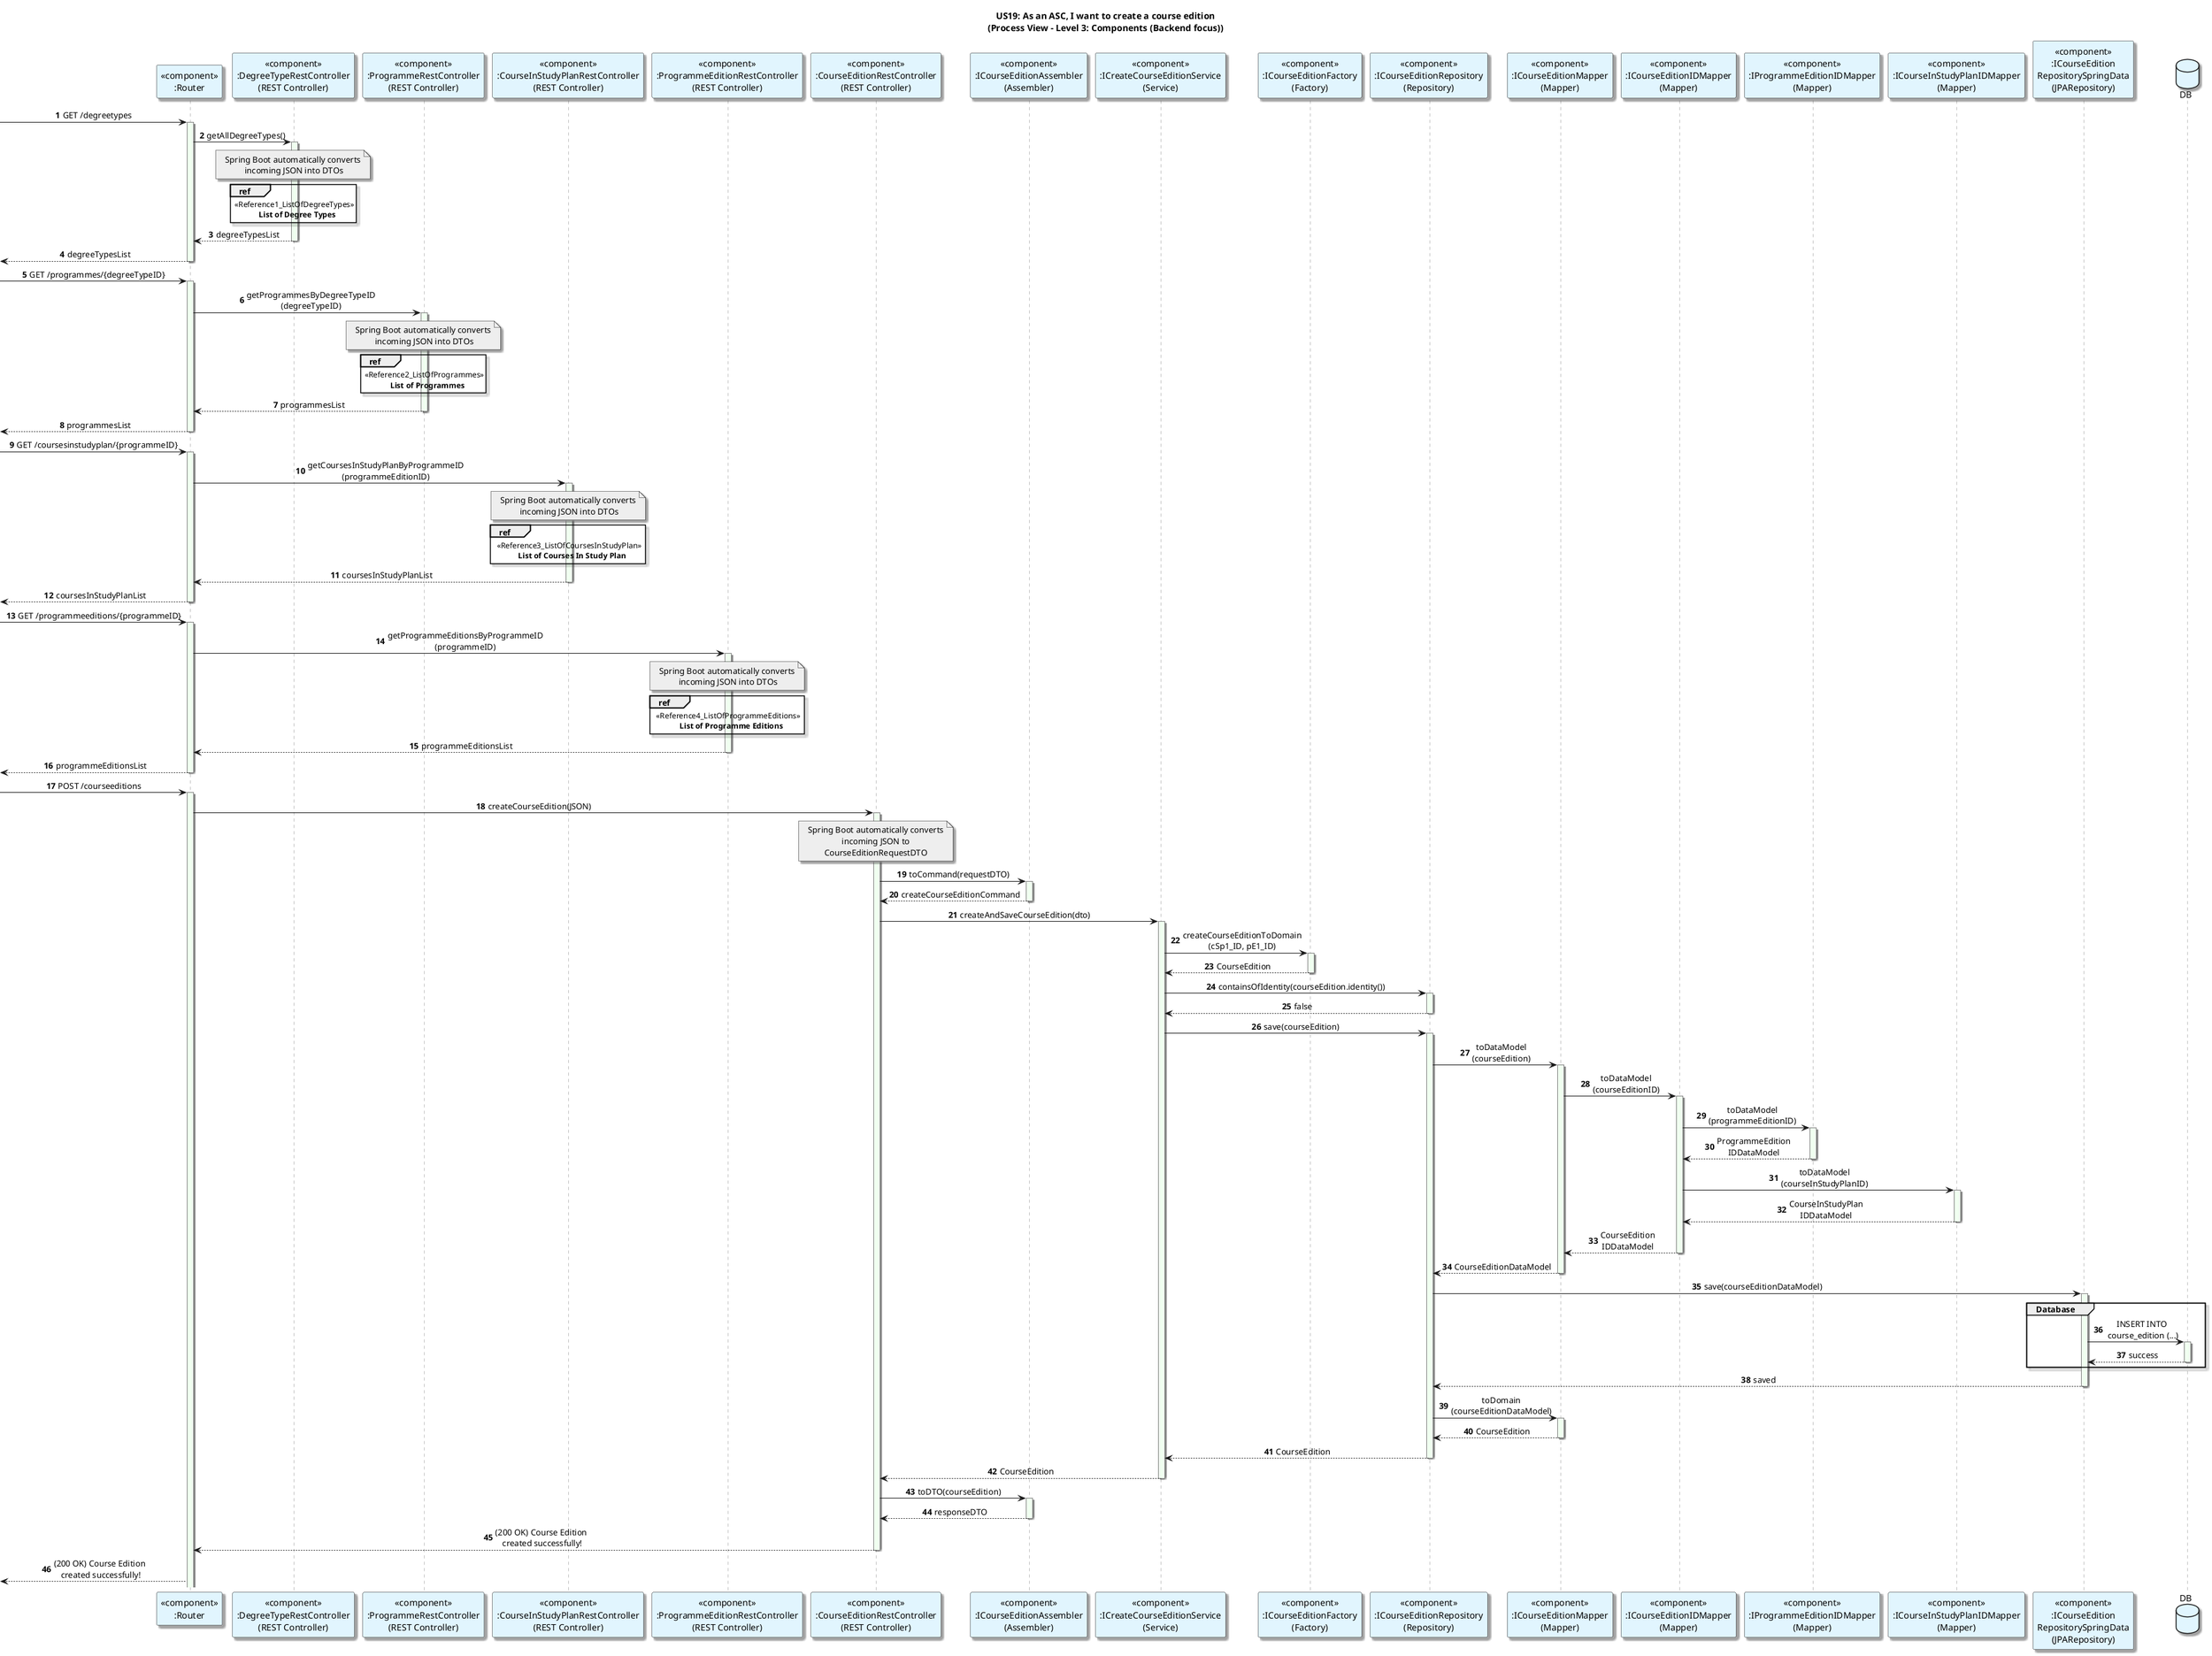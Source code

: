 @startuml
title: US19: As an ASC, I want to create a course edition\n(Process View - Level 3: Components (Backend focus))
autonumber

skinparam {
  ActivityPadding 2
  ActivityMargin 2
  BoxPadding 2
}
skinparam sequence {
    LifeLineBorderColor Grey
    LifeLineBackgroundColor HoneyDew
}
skinparam defaultTextAlignment center
skinparam shadowing true

participant "<<component>>\n:Router" as router #E1F5FE
participant "<<component>>\n:DegreeTypeRestController\n(REST Controller)" as DegreeTypeController #E1F5FE
participant "<<component>>\n:ProgrammeRestController\n(REST Controller)" as ProgrammeController #E1F5FE
participant "<<component>>\n:CourseInStudyPlanRestController\n(REST Controller)" as CSPController #E1F5FE
participant "<<component>>\n:ProgrammeEditionRestController\n(REST Controller)" as PEController #E1F5FE
participant "<<component>>\n:CourseEditionRestController\n(REST Controller)" as Controller #E1F5FE
participant "<<component>>\n:ICourseEditionAssembler\n(Assembler)" as Assembler #E1F5FE
participant "<<component>>\n:ICreateCourseEditionService\n(Service)" as Service #E1F5FE
participant "<<component>>\n:ICourseEditionFactory\n(Factory)" as CourseEditionFactory #E1F5FE
participant "<<component>>\n:ICourseEditionRepository\n(Repository)" as Repository #E1F5FE
participant "<<component>>\n:ICourseEditionMapper\n(Mapper)" as Mapper #E1F5FE
participant "<<component>>\n:ICourseEditionIDMapper\n(Mapper)" as IDMapper #E1F5FE
participant "<<component>>\n:IProgrammeEditionIDMapper\n(Mapper)" as PEMapper #E1F5FE
participant "<<component>>\n:ICourseInStudyPlanIDMapper\n(Mapper)" as CSPMapper #E1F5FE
participant "<<component>>\n:ICourseEdition\nRepositorySpringData\n(JPARepository)" as SpringData #E1F5FE

database DB as Database #E1F5FE

-> router: GET /degreetypes
activate router
router -> DegreeTypeController: getAllDegreeTypes()
activate DegreeTypeController
note over DegreeTypeController #EEEEEE
Spring Boot automatically converts
 incoming JSON into DTOs
end note
ref over DegreeTypeController
<<Reference1_ListOfDegreeTypes>>
   <b>List of Degree Types</b>
end ref
DegreeTypeController --> router: degreeTypesList
deactivate DegreeTypeController
<-- router: degreeTypesList
deactivate router

-> router: GET /programmes/{degreeTypeID}
activate router
router -> ProgrammeController: getProgrammesByDegreeTypeID\n(degreeTypeID)
activate ProgrammeController
note over ProgrammeController #EEEEEE
Spring Boot automatically converts
 incoming JSON into DTOs
end note
ref over ProgrammeController
<<Reference2_ListOfProgrammes>>
   <b>List of Programmes</b>
end ref
ProgrammeController --> router: programmesList
deactivate ProgrammeController
<-- router: programmesList
deactivate router

-> router: GET /coursesinstudyplan/{programmeID}
activate router
router -> CSPController: getCoursesInStudyPlanByProgrammeID\n(programmeEditionID)
activate CSPController
note over CSPController #EEEEEE
Spring Boot automatically converts
 incoming JSON into DTOs
end note
ref over CSPController
<<Reference3_ListOfCoursesInStudyPlan>>
   <b>List of Courses In Study Plan</b>
end ref
CSPController --> router: coursesInStudyPlanList
deactivate CSPController
<-- router: coursesInStudyPlanList
deactivate router

-> router: GET /programmeeditions/{programmeID}
activate router
router -> PEController: getProgrammeEditionsByProgrammeID\n(programmeID)
activate PEController
note over PEController #EEEEEE
Spring Boot automatically converts
 incoming JSON into DTOs
end note
ref over PEController
<<Reference4_ListOfProgrammeEditions>>
   <b>List of Programme Editions</b>
end ref
PEController --> router: programmeEditionsList
deactivate PEController
<-- router: programmeEditionsList
deactivate router

-> router: POST /courseeditions
activate router
router -> Controller: createCourseEdition(JSON)

activate Controller

note over Controller #EEEEEE
Spring Boot automatically converts
incoming JSON to
CourseEditionRequestDTO
end note


Controller -> Assembler: toCommand(requestDTO)
activate Assembler
Assembler --> Controller: createCourseEditionCommand
deactivate Assembler



Controller -> Service: createAndSaveCourseEdition(dto)
activate Service


Service -> CourseEditionFactory: createCourseEditionToDomain\n(cSp1_ID, pE1_ID)
activate CourseEditionFactory
CourseEditionFactory --> Service -- : CourseEdition
Service -> Repository: containsOfIdentity(courseEdition.identity())
activate Repository
Repository --> Service: false
deactivate Repository


Service -> Repository : save(courseEdition)
activate Repository
Repository -> Mapper : toDataModel\n(courseEdition)
activate Mapper
Mapper -> IDMapper : toDataModel\n(courseEditionID)
activate IDMapper
IDMapper -> PEMapper : toDataModel\n(programmeEditionID)
activate PEMapper
PEMapper --> IDMapper : ProgrammeEdition\nIDDataModel
deactivate PEMapper
IDMapper -> CSPMapper : toDataModel\n(courseInStudyPlanID)
activate CSPMapper
CSPMapper --> IDMapper : CourseInStudyPlan\nIDDataModel
deactivate CSPMapper
IDMapper --> Mapper : CourseEdition\nIDDataModel
deactivate IDMapper
Mapper --> Repository : CourseEditionDataModel
deactivate Mapper




Repository -> SpringData : save(courseEditionDataModel)
activate SpringData

group Database
SpringData -> Database: INSERT INTO\n course_edition (...)
activate Database
Database --> SpringData: success
deactivate Database
end


SpringData --> Repository : saved
deactivate


Repository -> Mapper : toDomain\n(courseEditionDataModel)
activate Mapper
Mapper --> Repository : CourseEdition
deactivate

Repository --> Service : CourseEdition
deactivate

Service --> Controller : CourseEdition
deactivate Service

Controller -> Assembler : toDTO(courseEdition)
activate Assembler
Assembler --> Controller : responseDTO
deactivate Assembler

Controller --> router:  (200 OK) Course Edition\n created successfully!
deactivate Controller

<-- router:  (200 OK) Course Edition\n created successfully!
@enduml

